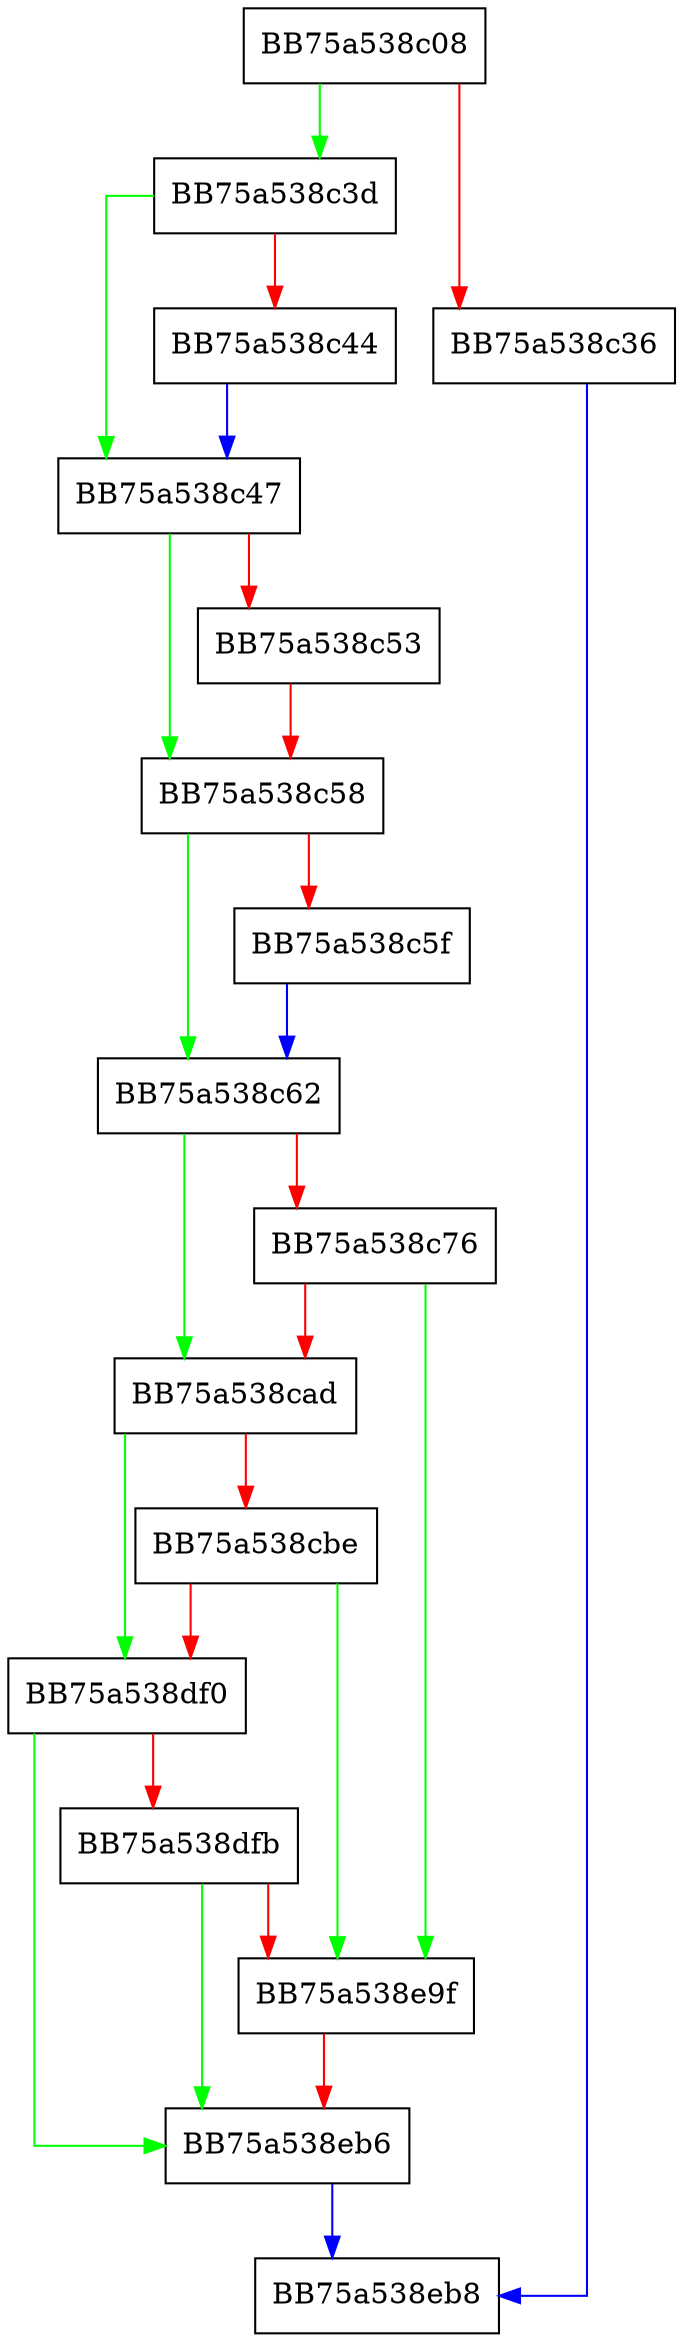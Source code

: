digraph tokeniseEscapedCharClass {
  node [shape="box"];
  graph [splines=ortho];
  BB75a538c08 -> BB75a538c3d [color="green"];
  BB75a538c08 -> BB75a538c36 [color="red"];
  BB75a538c36 -> BB75a538eb8 [color="blue"];
  BB75a538c3d -> BB75a538c47 [color="green"];
  BB75a538c3d -> BB75a538c44 [color="red"];
  BB75a538c44 -> BB75a538c47 [color="blue"];
  BB75a538c47 -> BB75a538c58 [color="green"];
  BB75a538c47 -> BB75a538c53 [color="red"];
  BB75a538c53 -> BB75a538c58 [color="red"];
  BB75a538c58 -> BB75a538c62 [color="green"];
  BB75a538c58 -> BB75a538c5f [color="red"];
  BB75a538c5f -> BB75a538c62 [color="blue"];
  BB75a538c62 -> BB75a538cad [color="green"];
  BB75a538c62 -> BB75a538c76 [color="red"];
  BB75a538c76 -> BB75a538e9f [color="green"];
  BB75a538c76 -> BB75a538cad [color="red"];
  BB75a538cad -> BB75a538df0 [color="green"];
  BB75a538cad -> BB75a538cbe [color="red"];
  BB75a538cbe -> BB75a538e9f [color="green"];
  BB75a538cbe -> BB75a538df0 [color="red"];
  BB75a538df0 -> BB75a538eb6 [color="green"];
  BB75a538df0 -> BB75a538dfb [color="red"];
  BB75a538dfb -> BB75a538eb6 [color="green"];
  BB75a538dfb -> BB75a538e9f [color="red"];
  BB75a538e9f -> BB75a538eb6 [color="red"];
  BB75a538eb6 -> BB75a538eb8 [color="blue"];
}